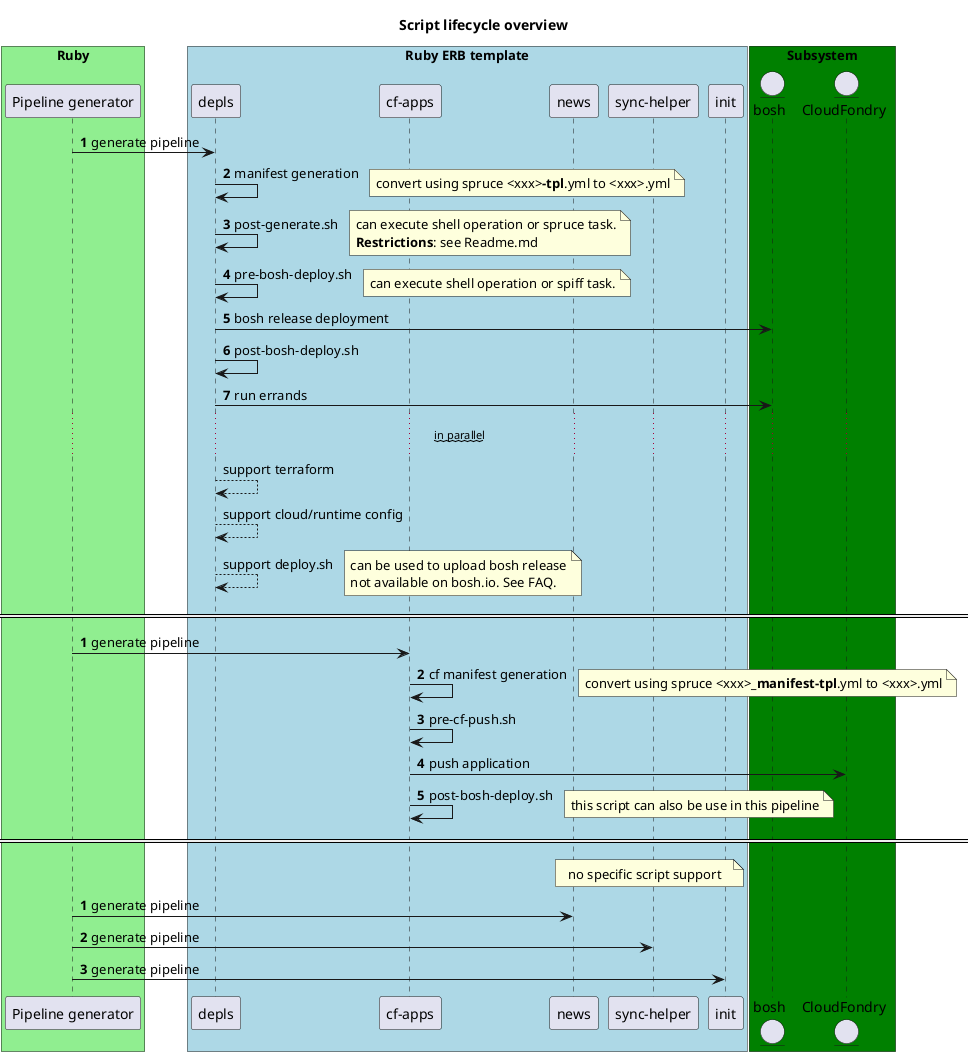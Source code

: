 @startuml
title
 Script lifecycle overview
end title
box "Ruby" #LightGreen
	participant "Pipeline generator" as generator
end box

box "Ruby ERB template" #LightBlue
	participant depls
	participant "cf-apps"
	participant news
	participant "sync-helper"
	participant init
end box

box "Subsystem" #Green
	entity bosh
	entity CloudFondry as CF
end box
autonumber

generator -> depls: generate pipeline
depls -> depls: manifest generation
    note right: convert using spruce <xxx>**-tpl**.yml to <xxx>.yml
 
depls -> depls: post-generate.sh
    note right
     can execute shell operation or spruce task.
     **Restrictions**: see Readme.md
    end note
depls -> depls:  pre-bosh-deploy.sh
    note right: can execute shell operation or spiff task.

depls -> bosh: bosh release deployment
depls -> depls: post-bosh-deploy.sh
depls -> bosh: run errands
... ~~in parallel~~ ...
autonumber stop
depls --> depls: support terraform
depls --> depls: support cloud/runtime config
depls --> depls: support deploy.sh
    note right
        can be used to upload bosh release
        not available on bosh.io. See FAQ.
    end note

== ==
autonumber 1

generator -> "cf-apps": generate pipeline
"cf-apps" -> "cf-apps": cf manifest generation
    note right: convert using spruce <xxx>**_manifest-tpl**.yml to <xxx>.yml
"cf-apps" -> "cf-apps": pre-cf-push.sh
"cf-apps" -> CF: push application
"cf-apps" -> "cf-apps": post-bosh-deploy.sh
    note right: this script can also be use in this pipeline

== ==
autonumber 1
    note over news, init
        no specific script support
    end note
generator -> news: generate pipeline
generator -> "sync-helper": generate pipeline
generator -> "init": generate pipeline


@enduml
